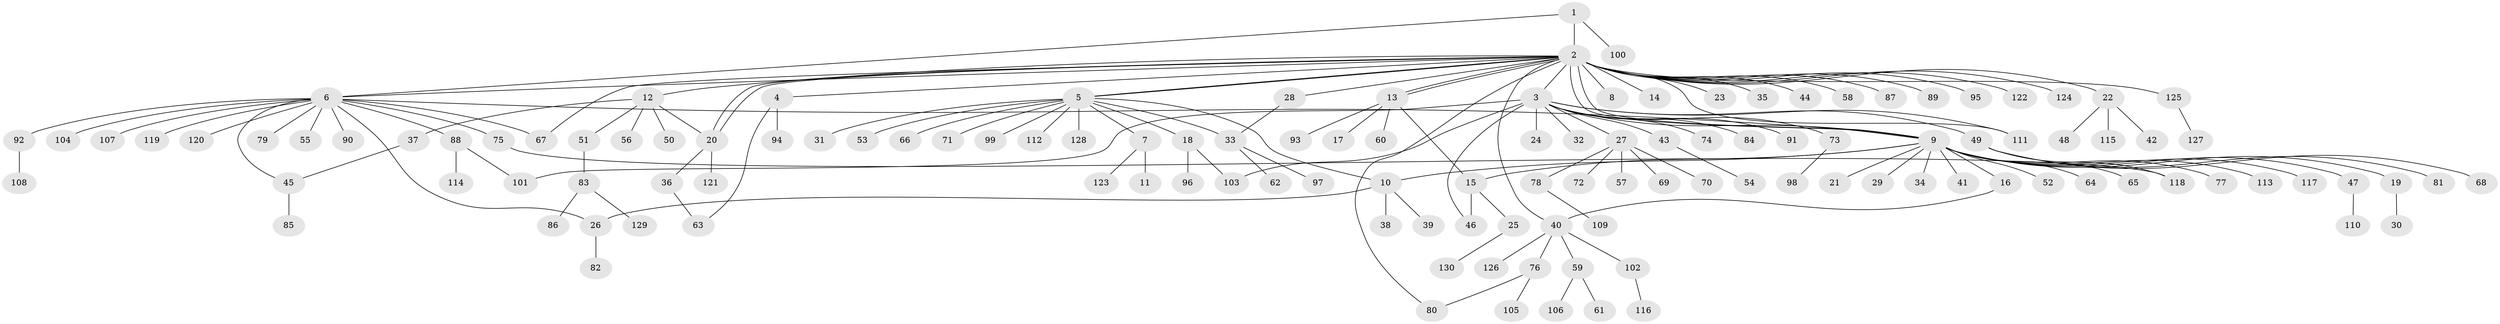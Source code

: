 // coarse degree distribution, {2: 0.20253164556962025, 14: 0.02531645569620253, 3: 0.05063291139240506, 11: 0.012658227848101266, 15: 0.012658227848101266, 4: 0.06329113924050633, 17: 0.012658227848101266, 1: 0.5949367088607594, 5: 0.02531645569620253}
// Generated by graph-tools (version 1.1) at 2025/50/03/04/25 22:50:32]
// undirected, 130 vertices, 151 edges
graph export_dot {
  node [color=gray90,style=filled];
  1;
  2;
  3;
  4;
  5;
  6;
  7;
  8;
  9;
  10;
  11;
  12;
  13;
  14;
  15;
  16;
  17;
  18;
  19;
  20;
  21;
  22;
  23;
  24;
  25;
  26;
  27;
  28;
  29;
  30;
  31;
  32;
  33;
  34;
  35;
  36;
  37;
  38;
  39;
  40;
  41;
  42;
  43;
  44;
  45;
  46;
  47;
  48;
  49;
  50;
  51;
  52;
  53;
  54;
  55;
  56;
  57;
  58;
  59;
  60;
  61;
  62;
  63;
  64;
  65;
  66;
  67;
  68;
  69;
  70;
  71;
  72;
  73;
  74;
  75;
  76;
  77;
  78;
  79;
  80;
  81;
  82;
  83;
  84;
  85;
  86;
  87;
  88;
  89;
  90;
  91;
  92;
  93;
  94;
  95;
  96;
  97;
  98;
  99;
  100;
  101;
  102;
  103;
  104;
  105;
  106;
  107;
  108;
  109;
  110;
  111;
  112;
  113;
  114;
  115;
  116;
  117;
  118;
  119;
  120;
  121;
  122;
  123;
  124;
  125;
  126;
  127;
  128;
  129;
  130;
  1 -- 2;
  1 -- 6;
  1 -- 100;
  2 -- 3;
  2 -- 4;
  2 -- 5;
  2 -- 5;
  2 -- 6;
  2 -- 8;
  2 -- 9;
  2 -- 9;
  2 -- 12;
  2 -- 13;
  2 -- 13;
  2 -- 14;
  2 -- 20;
  2 -- 20;
  2 -- 22;
  2 -- 23;
  2 -- 28;
  2 -- 35;
  2 -- 40;
  2 -- 44;
  2 -- 58;
  2 -- 67;
  2 -- 80;
  2 -- 87;
  2 -- 89;
  2 -- 95;
  2 -- 111;
  2 -- 122;
  2 -- 124;
  2 -- 125;
  3 -- 9;
  3 -- 24;
  3 -- 27;
  3 -- 32;
  3 -- 43;
  3 -- 46;
  3 -- 49;
  3 -- 73;
  3 -- 74;
  3 -- 84;
  3 -- 91;
  3 -- 101;
  3 -- 103;
  3 -- 111;
  4 -- 63;
  4 -- 94;
  5 -- 7;
  5 -- 10;
  5 -- 18;
  5 -- 31;
  5 -- 33;
  5 -- 53;
  5 -- 66;
  5 -- 71;
  5 -- 99;
  5 -- 112;
  5 -- 128;
  6 -- 9;
  6 -- 26;
  6 -- 45;
  6 -- 55;
  6 -- 67;
  6 -- 75;
  6 -- 79;
  6 -- 88;
  6 -- 90;
  6 -- 92;
  6 -- 104;
  6 -- 107;
  6 -- 119;
  6 -- 120;
  7 -- 11;
  7 -- 123;
  9 -- 10;
  9 -- 15;
  9 -- 16;
  9 -- 19;
  9 -- 21;
  9 -- 29;
  9 -- 34;
  9 -- 41;
  9 -- 47;
  9 -- 52;
  9 -- 64;
  9 -- 65;
  9 -- 77;
  9 -- 113;
  9 -- 117;
  10 -- 26;
  10 -- 38;
  10 -- 39;
  12 -- 20;
  12 -- 37;
  12 -- 50;
  12 -- 51;
  12 -- 56;
  13 -- 15;
  13 -- 17;
  13 -- 60;
  13 -- 93;
  15 -- 25;
  15 -- 46;
  16 -- 40;
  18 -- 96;
  18 -- 103;
  19 -- 30;
  20 -- 36;
  20 -- 121;
  22 -- 42;
  22 -- 48;
  22 -- 115;
  25 -- 130;
  26 -- 82;
  27 -- 57;
  27 -- 69;
  27 -- 70;
  27 -- 72;
  27 -- 78;
  28 -- 33;
  33 -- 62;
  33 -- 97;
  36 -- 63;
  37 -- 45;
  40 -- 59;
  40 -- 76;
  40 -- 102;
  40 -- 126;
  43 -- 54;
  45 -- 85;
  47 -- 110;
  49 -- 68;
  49 -- 81;
  49 -- 118;
  51 -- 83;
  59 -- 61;
  59 -- 106;
  73 -- 98;
  75 -- 118;
  76 -- 80;
  76 -- 105;
  78 -- 109;
  83 -- 86;
  83 -- 129;
  88 -- 101;
  88 -- 114;
  92 -- 108;
  102 -- 116;
  125 -- 127;
}
